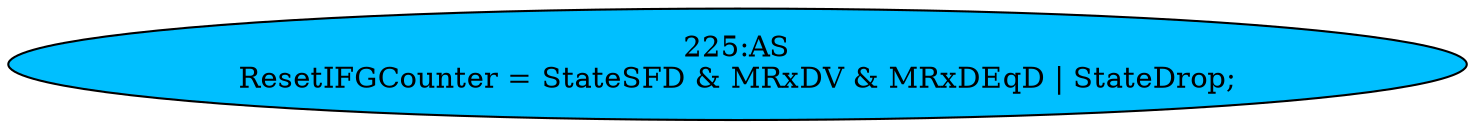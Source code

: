 strict digraph "" {
	node [label="\N"];
	"225:AS"	 [ast="<pyverilog.vparser.ast.Assign object at 0x7f9a3ca40f50>",
		def_var="['ResetIFGCounter']",
		fillcolor=deepskyblue,
		label="225:AS
ResetIFGCounter = StateSFD & MRxDV & MRxDEqD | StateDrop;",
		statements="[]",
		style=filled,
		typ=Assign,
		use_var="['StateSFD', 'MRxDV', 'MRxDEqD', 'StateDrop']"];
}
